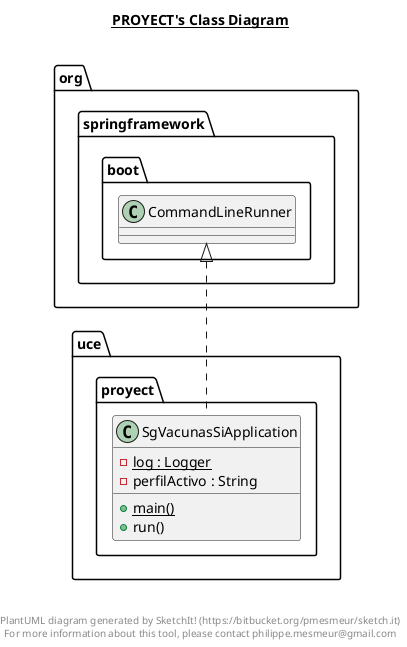 @startuml

title __PROYECT's Class Diagram__\n

    namespace uce.proyect {
      class uce.proyect.SgVacunasSiApplication {
          {static} - log : Logger
          - perfilActivo : String
          {static} + main()
          + run()
    }
  }
  

  uce.proyect.SgVacunasSiApplication .up.|> org.springframework.boot.CommandLineRunner


right footer


PlantUML diagram generated by SketchIt! (https://bitbucket.org/pmesmeur/sketch.it)
For more information about this tool, please contact philippe.mesmeur@gmail.com
endfooter

@enduml
